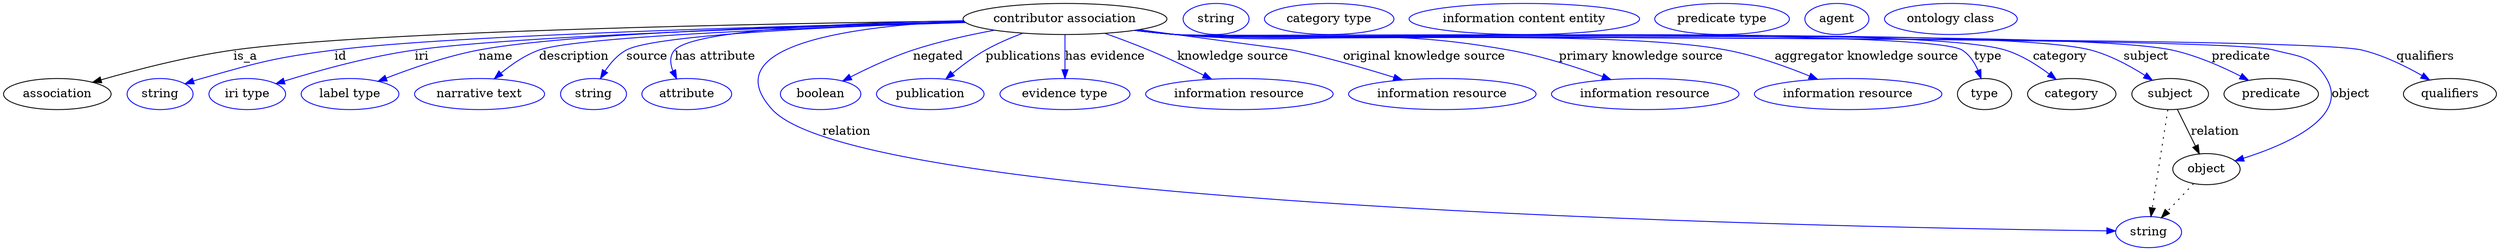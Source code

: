 digraph {
	graph [bb="0,0,2371.6,283"];
	node [label="\N"];
	"contributor association"	[height=0.5,
		label="contributor association",
		pos="1018,265",
		width=2.5276];
	association	[height=0.5,
		pos="50.046,178",
		width=1.3902];
	"contributor association" -> association	[label=is_a,
		lp="232.05,221.5",
		pos="e,83.554,191.41 927.58,262.76 748.48,259.86 354.52,251.11 221.05,229 176.61,221.64 127.39,206.47 93.216,194.76"];
	id	[color=blue,
		height=0.5,
		label=string,
		pos="149.05,178",
		width=0.84854];
	"contributor association" -> id	[color=blue,
		label=id,
		lp="328.55,221.5",
		pos="e,172.49,189.71 926.99,264.94 793.68,265.06 537.9,260.57 323.05,229 262.36,220.08 247.23,215.39 189.05,196 186.67,195.21 184.23,\
194.33 181.79,193.41",
		style=solid];
	iri	[color=blue,
		height=0.5,
		label="iri type",
		pos="234.05,178",
		width=1.011];
	"contributor association" -> iri	[color=blue,
		label=iri,
		lp="403.55,221.5",
		pos="e,261.48,189.86 928.73,261.37 782.08,256.65 496.63,245.64 397.05,229 352.73,221.59 303.66,205.39 271.05,193.43",
		style=solid];
	name	[color=blue,
		height=0.5,
		label="label type",
		pos="334.05,178",
		width=1.2638];
	"contributor association" -> name	[color=blue,
		label=name,
		lp="474.55,221.5",
		pos="e,361.04,192.72 928.23,261.84 793.52,258.01 545.73,248.52 459.05,229 428.05,222.02 394.72,208.35 370.28,197.07",
		style=solid];
	description	[color=blue,
		height=0.5,
		label="narrative text",
		pos="455.05,178",
		width=1.6068];
	"contributor association" -> description	[color=blue,
		label=description,
		lp="548.55,221.5",
		pos="e,470.15,195.4 926.93,264.04 803.47,262.99 590.19,257.01 518.05,229 503.07,223.18 488.83,212.49 477.68,202.49",
		style=solid];
	source	[color=blue,
		height=0.5,
		label=string,
		pos="561.05,178",
		width=0.84854];
	"contributor association" -> source	[color=blue,
		label=source,
		lp="617.05,221.5",
		pos="e,568.87,195.48 926.84,264.92 820.85,264.51 653.51,258.91 599.05,229 588.76,223.35 580.41,213.62 574.18,204.23",
		style=solid];
	"has attribute"	[color=blue,
		height=0.5,
		label=attribute,
		pos="650.05,178",
		width=1.1193];
	"contributor association" -> "has attribute"	[color=blue,
		label="has attribute",
		lp="677.55,221.5",
		pos="e,642.05,195.86 928.4,261.82 823.85,258.33 662.85,249.64 644.05,229 638.35,222.75 637.82,214.09 639.35,205.73",
		style=solid];
	relation	[color=blue,
		height=0.5,
		label=string,
		pos="2032,18",
		width=0.84854];
	"contributor association" -> relation	[color=blue,
		label=relation,
		lp="825.05,134.5",
		pos="e,2001.4,19.94 930.97,259.53 827.71,251.14 676.69,227.28 737.05,160 823.04,64.134 1781.2,27.237 1991.4,20.268",
		style=solid];
	negated	[color=blue,
		height=0.5,
		label=boolean,
		pos="784.05,178",
		width=1.0652];
	"contributor association" -> negated	[color=blue,
		label=negated,
		lp="903.55,221.5",
		pos="e,807.15,192.62 957.58,251.46 933.69,245.72 906.22,238.15 882.05,229 859.28,220.38 834.88,207.95 816.13,197.64",
		style=solid];
	publications	[color=blue,
		height=0.5,
		label=publication,
		pos="890.05,178",
		width=1.3902];
	"contributor association" -> publications	[color=blue,
		label=publications,
		lp="980.55,221.5",
		pos="e,906.06,195.1 981.64,248.31 970.21,242.8 957.79,236.18 947.05,229 935.3,221.15 923.39,211.1 913.51,202.07",
		style=solid];
	"has evidence"	[color=blue,
		height=0.5,
		label="evidence type",
		pos="1018,178",
		width=1.661];
	"contributor association" -> "has evidence"	[color=blue,
		label="has evidence",
		lp="1053,221.5",
		pos="e,1018,196.18 1018,246.8 1018,235.16 1018,219.55 1018,206.24",
		style=solid];
	"knowledge source"	[color=blue,
		height=0.5,
		label="information resource",
		pos="1181,178",
		width=2.3651];
	"contributor association" -> "knowledge source"	[color=blue,
		label="knowledge source",
		lp="1169.5,221.5",
		pos="e,1153.7,195.04 1052.6,248.29 1065.1,242.43 1079.3,235.59 1092,229 1109.6,219.96 1128.6,209.34 1144.6,200.22",
		style=solid];
	"original knowledge source"	[color=blue,
		height=0.5,
		label="information resource",
		pos="1369,178",
		width=2.3651];
	"contributor association" -> "original knowledge source"	[color=blue,
		label="original knowledge source",
		lp="1344.5,221.5",
		pos="e,1330.5,194.1 1084.5,252.68 1144,242.54 1222.2,229.22 1223,229 1256.3,220.54 1292.7,208.05 1320.9,197.67",
		style=solid];
	"primary knowledge source"	[color=blue,
		height=0.5,
		label="information resource",
		pos="1557,178",
		width=2.3651];
	"contributor association" -> "primary knowledge source"	[color=blue,
		label="primary knowledge source",
		lp="1544,221.5",
		pos="e,1523.2,194.6 1081.6,252.12 1093.7,250.17 1106.2,248.35 1118,247 1252.1,231.67 1289,256.57 1421,229 1453.1,222.31 1487.6,209.52 \
1513.9,198.55",
		style=solid];
	"aggregator knowledge source"	[color=blue,
		height=0.5,
		label="information resource",
		pos="1745,178",
		width=2.3651];
	"contributor association" -> "aggregator knowledge source"	[color=blue,
		label="aggregator knowledge source",
		lp="1751,221.5",
		pos="e,1714.4,194.86 1081.1,251.98 1093.3,250.02 1106,248.23 1118,247 1229.3,235.6 1511.6,252.26 1621,229 1650.3,222.78 1681.5,210.15 \
1705.3,199.14",
		style=solid];
	type	[height=0.5,
		pos="1875,178",
		width=0.75];
	"contributor association" -> type	[color=blue,
		label=type,
		lp="1865,221.5",
		pos="e,1867,195.25 1080.8,251.92 1093.1,249.95 1106,248.17 1118,247 1157.7,243.15 1799.4,246.71 1835,229 1846,223.55 1855,213.52 1861.6,\
203.87",
		style=solid];
	category	[height=0.5,
		pos="1961,178",
		width=1.1374];
	"contributor association" -> category	[color=blue,
		label=category,
		lp="1937.5,221.5",
		pos="e,1943.1,194.23 1080.8,251.9 1093.1,249.94 1106,248.16 1118,247 1202.5,238.87 1799.8,253.34 1881,229 1900.6,223.15 1920.1,211.15 \
1934.9,200.38",
		style=solid];
	subject	[height=0.5,
		pos="2056,178",
		width=0.99297];
	"contributor association" -> subject	[color=blue,
		label=subject,
		lp="2021.5,221.5",
		pos="e,2036.6,193.3 1080.8,251.88 1093.1,249.92 1105.9,248.15 1118,247 1211.8,238.09 1874.1,253.37 1965,229 1987.7,222.92 2010.9,210.08 \
2028.2,198.93",
		style=solid];
	predicate	[height=0.5,
		pos="2153,178",
		width=1.1916];
	"contributor association" -> predicate	[color=blue,
		label=predicate,
		lp="2114,221.5",
		pos="e,2129.6,193.32 1080.5,251.91 1092.9,249.93 1105.9,248.15 1118,247 1220.6,237.34 1944.7,252.13 2045,229 2071.9,222.82 2100,209.52 \
2120.9,198.19",
		style=solid];
	object	[height=0.5,
		pos="2092,91",
		width=0.9027];
	"contributor association" -> object	[color=blue,
		label=object,
		lp="2228,178",
		pos="e,2118.5,101.54 1080.5,251.89 1092.9,249.91 1105.9,248.14 1118,247 1231.5,236.42 2032.8,257.55 2143,229 2173.3,221.18 2189,222.76 \
2205,196 2228.7,156.56 2169.1,123.04 2127.8,105.37",
		style=solid];
	qualifiers	[height=0.5,
		pos="2328,178",
		width=1.2096];
	"contributor association" -> qualifiers	[color=blue,
		label=qualifiers,
		lp="2304.5,221.5",
		pos="e,2309.2,194.52 1080.5,251.87 1092.9,249.89 1105.9,248.13 1118,247 1180.5,241.23 2185.8,246.43 2246,229 2265.9,223.26 2285.7,211.39 \
2300.9,200.66",
		style=solid];
	association_type	[color=blue,
		height=0.5,
		label=string,
		pos="1158,265",
		width=0.84854];
	association_category	[color=blue,
		height=0.5,
		label="category type",
		pos="1265,265",
		width=1.6249];
	subject -> relation	[pos="e,2034.7,36.188 2053.4,159.79 2049.3,132.48 2041.2,78.994 2036.2,46.38",
		style=dotted];
	subject -> object	[label=relation,
		lp="2098,134.5",
		pos="e,2084.9,108.76 2063.2,160.21 2068.2,148.22 2075.2,131.85 2081,118.16"];
	"contributor association_subject"	[color=blue,
		height=0.5,
		label="information content entity",
		pos="1445,265",
		width=2.8706];
	"contributor association_predicate"	[color=blue,
		height=0.5,
		label="predicate type",
		pos="1627,265",
		width=1.679];
	object -> relation	[pos="e,2045.3,34.713 2078.7,74.243 2070.9,64.959 2060.8,53.033 2052,42.64",
		style=dotted];
	"contributor association_object"	[color=blue,
		height=0.5,
		label=agent,
		pos="1735,265",
		width=0.83048];
	"contributor association_qualifiers"	[color=blue,
		height=0.5,
		label="ontology class",
		pos="1845,265",
		width=1.7151];
}

